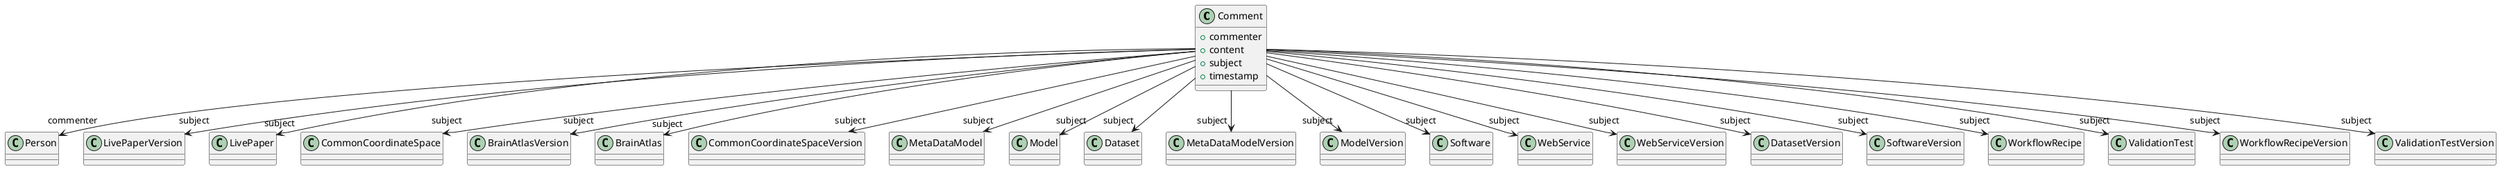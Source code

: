 @startuml
class Comment {
+commenter
+content
+subject
+timestamp

}
Comment -d-> "commenter" Person
Comment -d-> "subject" LivePaperVersion
Comment -d-> "subject" LivePaper
Comment -d-> "subject" CommonCoordinateSpace
Comment -d-> "subject" BrainAtlasVersion
Comment -d-> "subject" BrainAtlas
Comment -d-> "subject" CommonCoordinateSpaceVersion
Comment -d-> "subject" MetaDataModel
Comment -d-> "subject" Model
Comment -d-> "subject" Dataset
Comment -d-> "subject" MetaDataModelVersion
Comment -d-> "subject" ModelVersion
Comment -d-> "subject" Software
Comment -d-> "subject" WebService
Comment -d-> "subject" WebServiceVersion
Comment -d-> "subject" DatasetVersion
Comment -d-> "subject" SoftwareVersion
Comment -d-> "subject" WorkflowRecipe
Comment -d-> "subject" ValidationTest
Comment -d-> "subject" WorkflowRecipeVersion
Comment -d-> "subject" ValidationTestVersion

@enduml